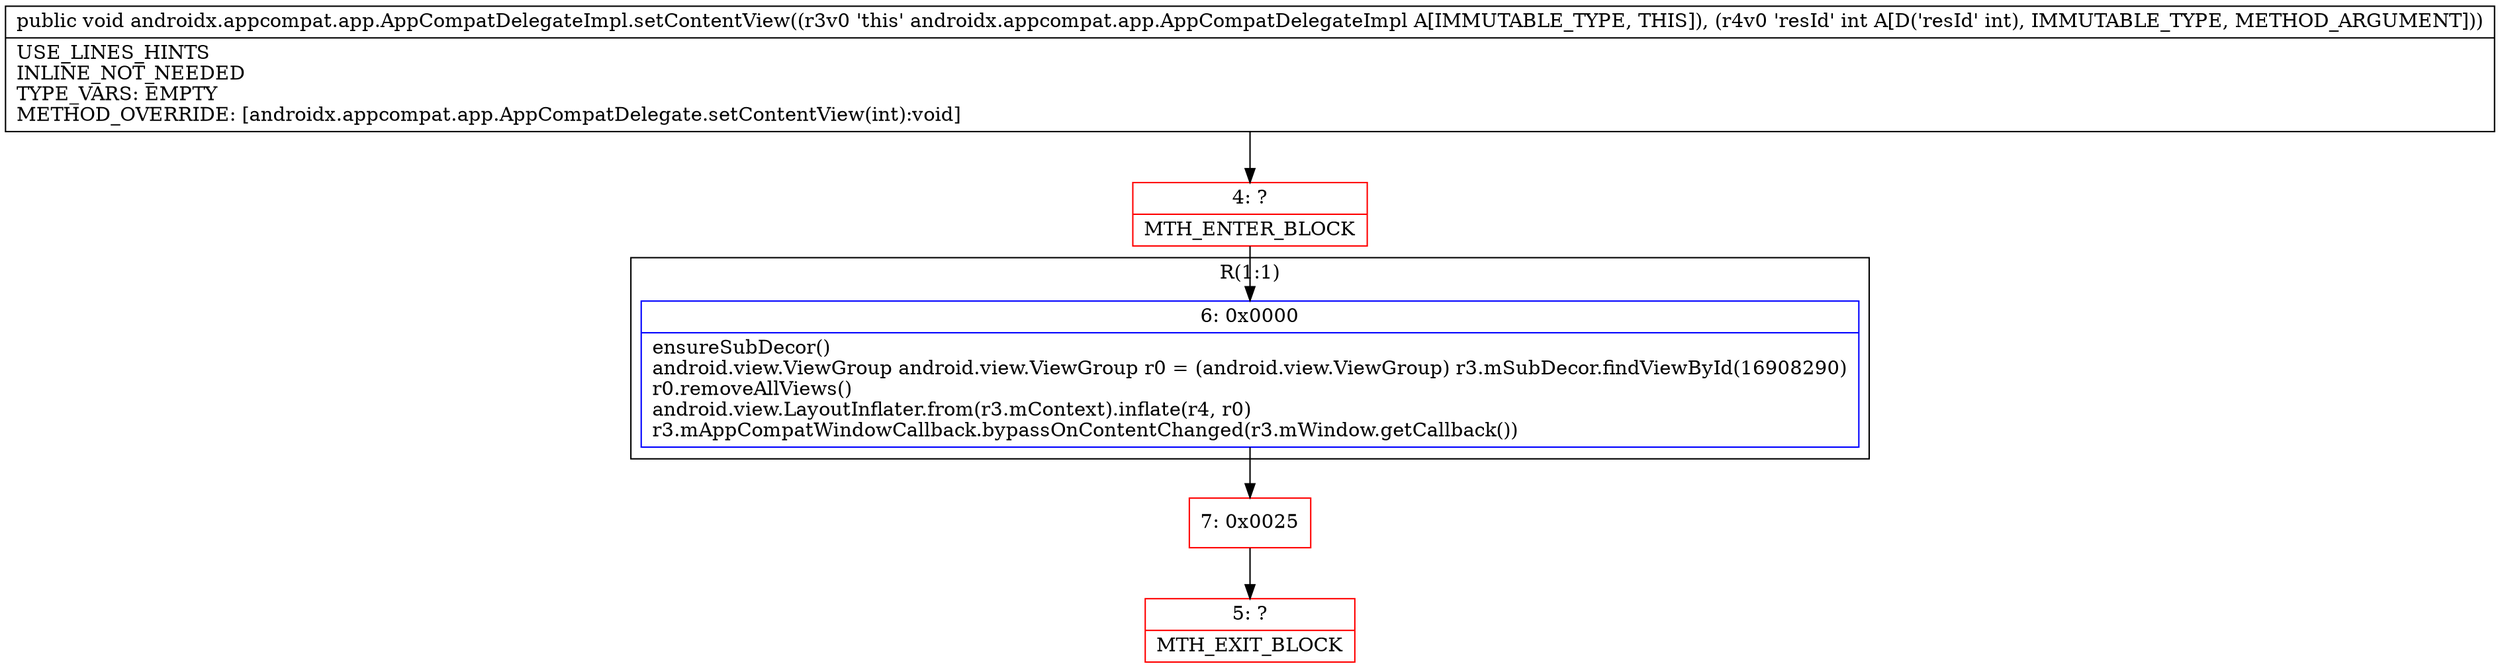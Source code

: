 digraph "CFG forandroidx.appcompat.app.AppCompatDelegateImpl.setContentView(I)V" {
subgraph cluster_Region_1566400820 {
label = "R(1:1)";
node [shape=record,color=blue];
Node_6 [shape=record,label="{6\:\ 0x0000|ensureSubDecor()\landroid.view.ViewGroup android.view.ViewGroup r0 = (android.view.ViewGroup) r3.mSubDecor.findViewById(16908290)\lr0.removeAllViews()\landroid.view.LayoutInflater.from(r3.mContext).inflate(r4, r0)\lr3.mAppCompatWindowCallback.bypassOnContentChanged(r3.mWindow.getCallback())\l}"];
}
Node_4 [shape=record,color=red,label="{4\:\ ?|MTH_ENTER_BLOCK\l}"];
Node_7 [shape=record,color=red,label="{7\:\ 0x0025}"];
Node_5 [shape=record,color=red,label="{5\:\ ?|MTH_EXIT_BLOCK\l}"];
MethodNode[shape=record,label="{public void androidx.appcompat.app.AppCompatDelegateImpl.setContentView((r3v0 'this' androidx.appcompat.app.AppCompatDelegateImpl A[IMMUTABLE_TYPE, THIS]), (r4v0 'resId' int A[D('resId' int), IMMUTABLE_TYPE, METHOD_ARGUMENT]))  | USE_LINES_HINTS\lINLINE_NOT_NEEDED\lTYPE_VARS: EMPTY\lMETHOD_OVERRIDE: [androidx.appcompat.app.AppCompatDelegate.setContentView(int):void]\l}"];
MethodNode -> Node_4;Node_6 -> Node_7;
Node_4 -> Node_6;
Node_7 -> Node_5;
}

